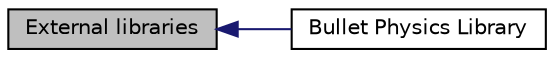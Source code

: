 digraph structs
{
  edge [fontname="Helvetica",fontsize="10",labelfontname="Helvetica",labelfontsize="10"];
  node [fontname="Helvetica",fontsize="10",shape=record];
  rankdir=LR;
  Node0 [label="External libraries",height=0.2,width=0.4,color="black", fillcolor="grey75", style="filled" fontcolor="black"];
  Node1 [label="Bullet Physics Library",height=0.2,width=0.4,color="black", fillcolor="white", style="filled",URL="$d5/d6d/group__bullet.html"];
  Node0->Node1 [shape=plaintext, color="midnightblue", dir="back", style="solid"];
}
